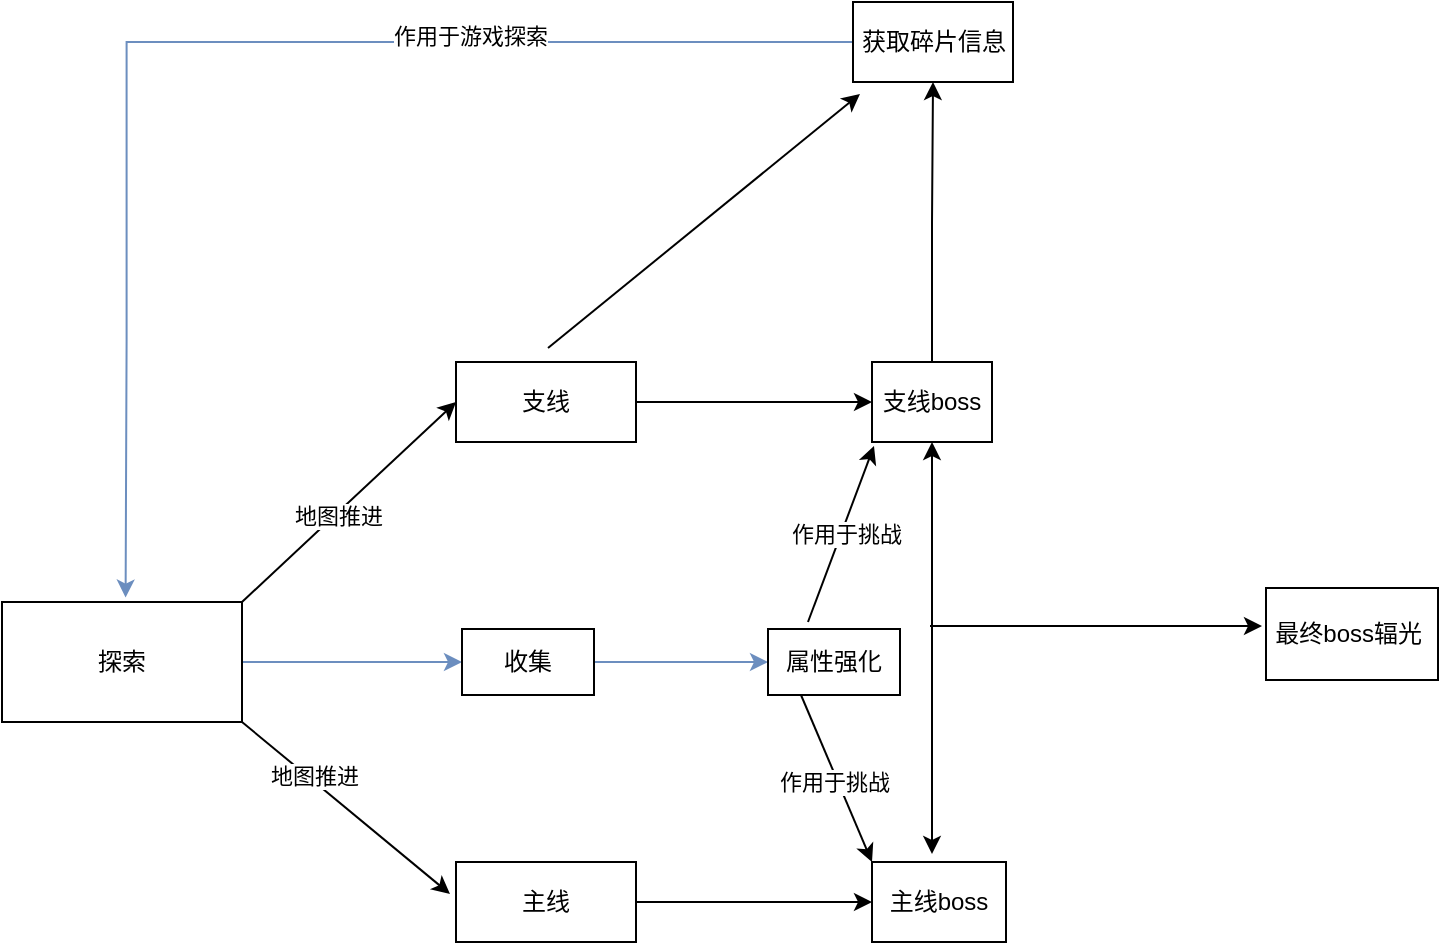 <mxfile version="24.5.3" type="device">
  <diagram name="第 1 页" id="DkO4VOrxJpyLxmS-HOYj">
    <mxGraphModel dx="1036" dy="1014" grid="0" gridSize="10" guides="1" tooltips="1" connect="1" arrows="1" fold="1" page="0" pageScale="1" pageWidth="827" pageHeight="1169" math="0" shadow="0">
      <root>
        <mxCell id="0" />
        <mxCell id="1" parent="0" />
        <mxCell id="jTgG7oyzbI1Rzm9RZRKz-20" style="edgeStyle=orthogonalEdgeStyle;rounded=0;orthogonalLoop=1;jettySize=auto;html=1;entryX=0;entryY=0.5;entryDx=0;entryDy=0;fillColor=#dae8fc;strokeColor=#6c8ebf;" edge="1" parent="1" source="jTgG7oyzbI1Rzm9RZRKz-1" target="jTgG7oyzbI1Rzm9RZRKz-19">
          <mxGeometry relative="1" as="geometry" />
        </mxCell>
        <mxCell id="jTgG7oyzbI1Rzm9RZRKz-1" value="探索" style="rounded=0;whiteSpace=wrap;html=1;" vertex="1" parent="1">
          <mxGeometry x="43" y="210" width="120" height="60" as="geometry" />
        </mxCell>
        <mxCell id="jTgG7oyzbI1Rzm9RZRKz-12" value="" style="edgeStyle=orthogonalEdgeStyle;rounded=0;orthogonalLoop=1;jettySize=auto;html=1;" edge="1" parent="1" source="jTgG7oyzbI1Rzm9RZRKz-2" target="jTgG7oyzbI1Rzm9RZRKz-11">
          <mxGeometry relative="1" as="geometry" />
        </mxCell>
        <mxCell id="jTgG7oyzbI1Rzm9RZRKz-2" value="主线" style="rounded=0;whiteSpace=wrap;html=1;strokeColor=default;align=center;verticalAlign=middle;fontFamily=Helvetica;fontSize=12;fontColor=default;fillColor=default;" vertex="1" parent="1">
          <mxGeometry x="270" y="340" width="90" height="40" as="geometry" />
        </mxCell>
        <mxCell id="jTgG7oyzbI1Rzm9RZRKz-10" value="" style="edgeStyle=orthogonalEdgeStyle;rounded=0;orthogonalLoop=1;jettySize=auto;html=1;" edge="1" parent="1" source="jTgG7oyzbI1Rzm9RZRKz-3" target="jTgG7oyzbI1Rzm9RZRKz-9">
          <mxGeometry relative="1" as="geometry" />
        </mxCell>
        <mxCell id="jTgG7oyzbI1Rzm9RZRKz-3" value="支线" style="rounded=0;whiteSpace=wrap;html=1;strokeColor=default;align=center;verticalAlign=middle;fontFamily=Helvetica;fontSize=12;fontColor=default;fillColor=default;" vertex="1" parent="1">
          <mxGeometry x="270" y="90" width="90" height="40" as="geometry" />
        </mxCell>
        <mxCell id="jTgG7oyzbI1Rzm9RZRKz-4" value="" style="endArrow=classic;html=1;rounded=0;entryX=0;entryY=0.5;entryDx=0;entryDy=0;exitX=1;exitY=0;exitDx=0;exitDy=0;" edge="1" parent="1" source="jTgG7oyzbI1Rzm9RZRKz-1" target="jTgG7oyzbI1Rzm9RZRKz-3">
          <mxGeometry width="50" height="50" relative="1" as="geometry">
            <mxPoint x="165" y="209" as="sourcePoint" />
            <mxPoint x="238" y="165" as="targetPoint" />
          </mxGeometry>
        </mxCell>
        <mxCell id="jTgG7oyzbI1Rzm9RZRKz-8" value="地图推进" style="edgeLabel;html=1;align=center;verticalAlign=middle;resizable=0;points=[];" vertex="1" connectable="0" parent="jTgG7oyzbI1Rzm9RZRKz-4">
          <mxGeometry x="-0.109" y="-1" relative="1" as="geometry">
            <mxPoint as="offset" />
          </mxGeometry>
        </mxCell>
        <mxCell id="jTgG7oyzbI1Rzm9RZRKz-6" value="" style="endArrow=classic;html=1;rounded=0;" edge="1" parent="1">
          <mxGeometry width="50" height="50" relative="1" as="geometry">
            <mxPoint x="163" y="270" as="sourcePoint" />
            <mxPoint x="267" y="356" as="targetPoint" />
          </mxGeometry>
        </mxCell>
        <mxCell id="jTgG7oyzbI1Rzm9RZRKz-7" value="地图推进" style="edgeLabel;html=1;align=center;verticalAlign=middle;resizable=0;points=[];" vertex="1" connectable="0" parent="jTgG7oyzbI1Rzm9RZRKz-6">
          <mxGeometry x="-0.333" y="2" relative="1" as="geometry">
            <mxPoint as="offset" />
          </mxGeometry>
        </mxCell>
        <mxCell id="jTgG7oyzbI1Rzm9RZRKz-14" value="" style="edgeStyle=orthogonalEdgeStyle;rounded=0;orthogonalLoop=1;jettySize=auto;html=1;" edge="1" parent="1" source="jTgG7oyzbI1Rzm9RZRKz-9" target="jTgG7oyzbI1Rzm9RZRKz-13">
          <mxGeometry relative="1" as="geometry" />
        </mxCell>
        <mxCell id="jTgG7oyzbI1Rzm9RZRKz-9" value="支线boss" style="rounded=0;whiteSpace=wrap;html=1;" vertex="1" parent="1">
          <mxGeometry x="478" y="90" width="60" height="40" as="geometry" />
        </mxCell>
        <mxCell id="jTgG7oyzbI1Rzm9RZRKz-11" value="主线boss" style="rounded=0;whiteSpace=wrap;html=1;" vertex="1" parent="1">
          <mxGeometry x="478" y="340" width="67" height="40" as="geometry" />
        </mxCell>
        <mxCell id="jTgG7oyzbI1Rzm9RZRKz-17" style="edgeStyle=orthogonalEdgeStyle;rounded=0;orthogonalLoop=1;jettySize=auto;html=1;fillColor=#dae8fc;strokeColor=#6c8ebf;" edge="1" parent="1" source="jTgG7oyzbI1Rzm9RZRKz-13">
          <mxGeometry relative="1" as="geometry">
            <mxPoint x="104.8" y="207.8" as="targetPoint" />
          </mxGeometry>
        </mxCell>
        <mxCell id="jTgG7oyzbI1Rzm9RZRKz-18" value="作用于游戏探索" style="edgeLabel;html=1;align=center;verticalAlign=middle;resizable=0;points=[];" vertex="1" connectable="0" parent="jTgG7oyzbI1Rzm9RZRKz-17">
          <mxGeometry x="-0.402" y="-3" relative="1" as="geometry">
            <mxPoint as="offset" />
          </mxGeometry>
        </mxCell>
        <mxCell id="jTgG7oyzbI1Rzm9RZRKz-13" value="获取碎片信息" style="rounded=0;whiteSpace=wrap;html=1;strokeColor=default;align=center;verticalAlign=middle;fontFamily=Helvetica;fontSize=12;fontColor=default;fillColor=default;" vertex="1" parent="1">
          <mxGeometry x="468.5" y="-90" width="80" height="40" as="geometry" />
        </mxCell>
        <mxCell id="jTgG7oyzbI1Rzm9RZRKz-22" value="" style="edgeStyle=orthogonalEdgeStyle;rounded=0;orthogonalLoop=1;jettySize=auto;html=1;fillColor=#dae8fc;strokeColor=#6c8ebf;" edge="1" parent="1" source="jTgG7oyzbI1Rzm9RZRKz-19" target="jTgG7oyzbI1Rzm9RZRKz-21">
          <mxGeometry relative="1" as="geometry" />
        </mxCell>
        <mxCell id="jTgG7oyzbI1Rzm9RZRKz-19" value="收集" style="rounded=0;whiteSpace=wrap;html=1;strokeColor=default;align=center;verticalAlign=middle;fontFamily=Helvetica;fontSize=12;fontColor=default;fillColor=default;" vertex="1" parent="1">
          <mxGeometry x="273" y="223.5" width="66" height="33" as="geometry" />
        </mxCell>
        <mxCell id="jTgG7oyzbI1Rzm9RZRKz-21" value="属性强化" style="rounded=0;whiteSpace=wrap;html=1;strokeColor=default;align=center;verticalAlign=middle;fontFamily=Helvetica;fontSize=12;fontColor=default;fillColor=default;" vertex="1" parent="1">
          <mxGeometry x="426" y="223.5" width="66" height="33" as="geometry" />
        </mxCell>
        <mxCell id="jTgG7oyzbI1Rzm9RZRKz-24" value="" style="endArrow=classic;html=1;rounded=0;" edge="1" parent="1">
          <mxGeometry width="50" height="50" relative="1" as="geometry">
            <mxPoint x="446" y="220" as="sourcePoint" />
            <mxPoint x="479" y="132" as="targetPoint" />
          </mxGeometry>
        </mxCell>
        <mxCell id="jTgG7oyzbI1Rzm9RZRKz-25" value="作用于挑战" style="edgeLabel;html=1;align=center;verticalAlign=middle;resizable=0;points=[];" vertex="1" connectable="0" parent="jTgG7oyzbI1Rzm9RZRKz-24">
          <mxGeometry x="0.025" y="-2" relative="1" as="geometry">
            <mxPoint as="offset" />
          </mxGeometry>
        </mxCell>
        <mxCell id="jTgG7oyzbI1Rzm9RZRKz-29" value="" style="endArrow=classic;html=1;rounded=0;entryX=0;entryY=0;entryDx=0;entryDy=0;exitX=0.25;exitY=1;exitDx=0;exitDy=0;" edge="1" parent="1" source="jTgG7oyzbI1Rzm9RZRKz-21" target="jTgG7oyzbI1Rzm9RZRKz-11">
          <mxGeometry width="50" height="50" relative="1" as="geometry">
            <mxPoint x="387" y="243" as="sourcePoint" />
            <mxPoint x="437" y="193" as="targetPoint" />
          </mxGeometry>
        </mxCell>
        <mxCell id="jTgG7oyzbI1Rzm9RZRKz-30" value="作用于挑战" style="edgeLabel;html=1;align=center;verticalAlign=middle;resizable=0;points=[];" vertex="1" connectable="0" parent="jTgG7oyzbI1Rzm9RZRKz-29">
          <mxGeometry x="0.017" y="-2" relative="1" as="geometry">
            <mxPoint as="offset" />
          </mxGeometry>
        </mxCell>
        <mxCell id="jTgG7oyzbI1Rzm9RZRKz-32" value="" style="endArrow=classic;html=1;rounded=0;" edge="1" parent="1">
          <mxGeometry width="50" height="50" relative="1" as="geometry">
            <mxPoint x="316" y="83" as="sourcePoint" />
            <mxPoint x="472" y="-44" as="targetPoint" />
          </mxGeometry>
        </mxCell>
        <mxCell id="jTgG7oyzbI1Rzm9RZRKz-33" value="" style="endArrow=classic;startArrow=classic;html=1;rounded=0;entryX=0.5;entryY=1;entryDx=0;entryDy=0;" edge="1" parent="1" target="jTgG7oyzbI1Rzm9RZRKz-9">
          <mxGeometry width="50" height="50" relative="1" as="geometry">
            <mxPoint x="508" y="336" as="sourcePoint" />
            <mxPoint x="563" y="279" as="targetPoint" />
          </mxGeometry>
        </mxCell>
        <mxCell id="jTgG7oyzbI1Rzm9RZRKz-34" value="" style="endArrow=classic;html=1;rounded=0;" edge="1" parent="1">
          <mxGeometry width="50" height="50" relative="1" as="geometry">
            <mxPoint x="507" y="222" as="sourcePoint" />
            <mxPoint x="673" y="222" as="targetPoint" />
          </mxGeometry>
        </mxCell>
        <mxCell id="jTgG7oyzbI1Rzm9RZRKz-35" value="最终boss辐光&amp;nbsp;" style="rounded=0;whiteSpace=wrap;html=1;" vertex="1" parent="1">
          <mxGeometry x="675" y="203" width="86" height="46" as="geometry" />
        </mxCell>
      </root>
    </mxGraphModel>
  </diagram>
</mxfile>
